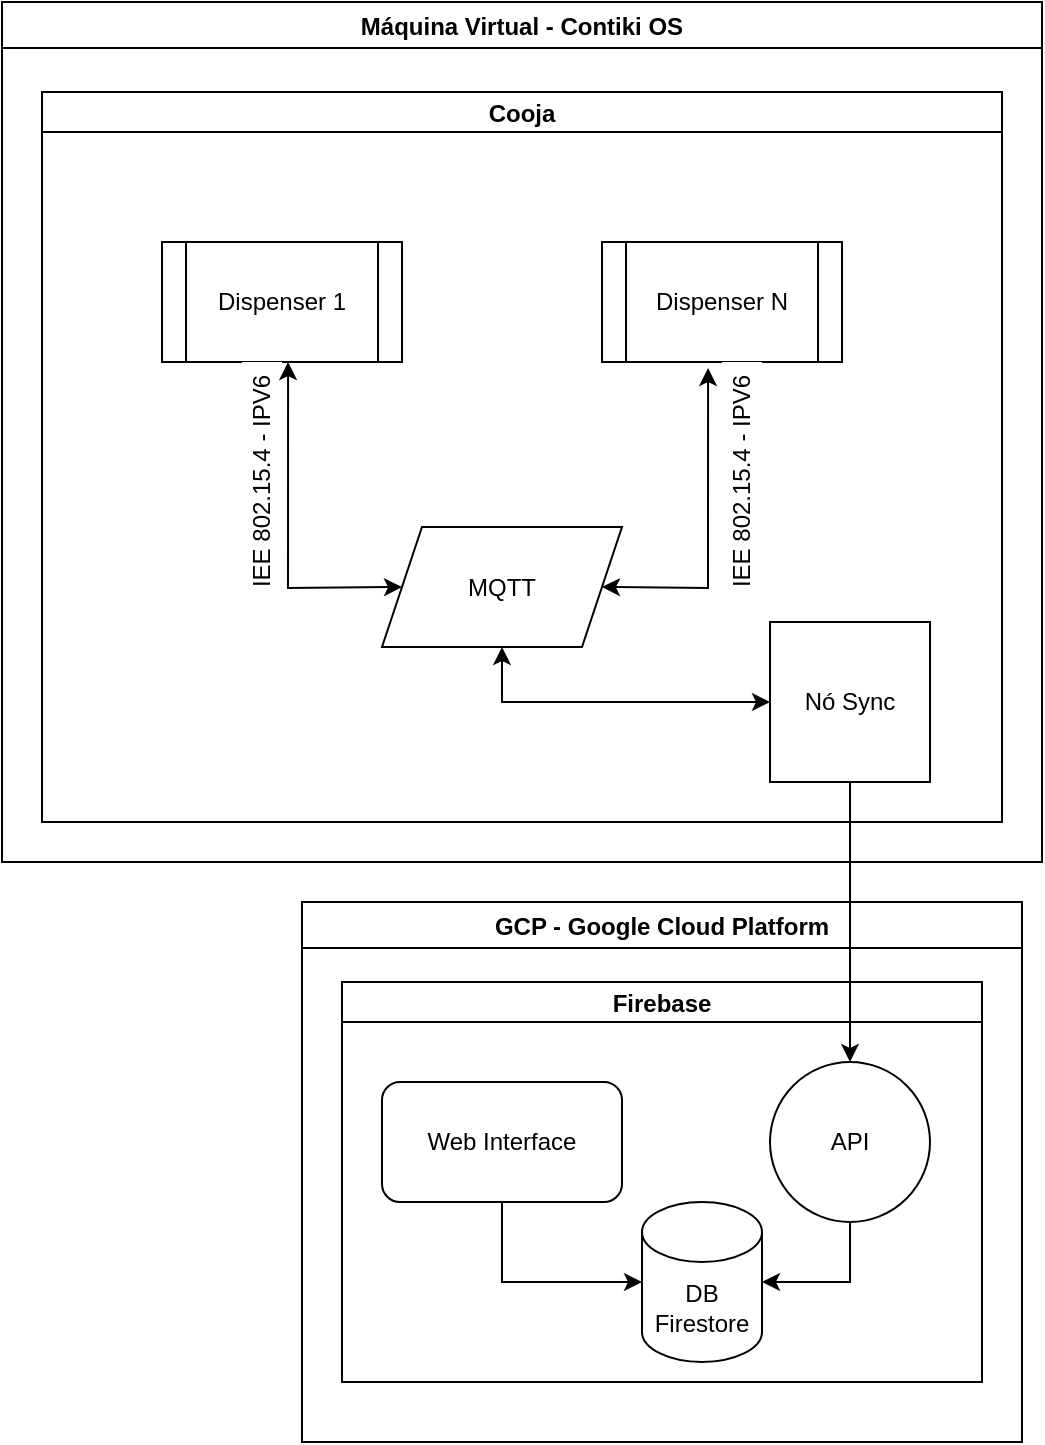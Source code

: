 <mxfile version="15.6.6" type="github">
  <diagram id="C5RBs43oDa-KdzZeNtuy" name="Page-1">
    <mxGraphModel dx="2064" dy="836" grid="1" gridSize="10" guides="1" tooltips="1" connect="1" arrows="1" fold="1" page="1" pageScale="1" pageWidth="827" pageHeight="1169" math="0" shadow="0">
      <root>
        <mxCell id="WIyWlLk6GJQsqaUBKTNV-0" />
        <mxCell id="WIyWlLk6GJQsqaUBKTNV-1" parent="WIyWlLk6GJQsqaUBKTNV-0" />
        <mxCell id="zSGzg84ixzhKEyaKmv-p-1" value="Máquina Virtual - Contiki OS" style="swimlane;fontColor=default;strokeColor=default;fillColor=default;" vertex="1" parent="WIyWlLk6GJQsqaUBKTNV-1">
          <mxGeometry x="30" y="10" width="520" height="430" as="geometry" />
        </mxCell>
        <mxCell id="zSGzg84ixzhKEyaKmv-p-2" value="Cooja" style="swimlane;fontColor=default;strokeColor=default;fillColor=default;startSize=20;" vertex="1" parent="zSGzg84ixzhKEyaKmv-p-1">
          <mxGeometry x="20" y="45" width="480" height="365" as="geometry" />
        </mxCell>
        <mxCell id="zSGzg84ixzhKEyaKmv-p-3" value="Dispenser 1" style="shape=process;whiteSpace=wrap;html=1;backgroundOutline=1;fontColor=default;strokeColor=default;fillColor=default;" vertex="1" parent="zSGzg84ixzhKEyaKmv-p-2">
          <mxGeometry x="60" y="75" width="120" height="60" as="geometry" />
        </mxCell>
        <mxCell id="zSGzg84ixzhKEyaKmv-p-4" value="Dispenser N" style="shape=process;whiteSpace=wrap;html=1;backgroundOutline=1;fontColor=default;strokeColor=default;fillColor=default;" vertex="1" parent="zSGzg84ixzhKEyaKmv-p-2">
          <mxGeometry x="280" y="75" width="120" height="60" as="geometry" />
        </mxCell>
        <mxCell id="zSGzg84ixzhKEyaKmv-p-5" value="MQTT" style="shape=parallelogram;perimeter=parallelogramPerimeter;whiteSpace=wrap;html=1;fixedSize=1;fontColor=default;strokeColor=default;fillColor=default;" vertex="1" parent="zSGzg84ixzhKEyaKmv-p-2">
          <mxGeometry x="170" y="217.5" width="120" height="60" as="geometry" />
        </mxCell>
        <mxCell id="zSGzg84ixzhKEyaKmv-p-9" value="IEE 802.15.4 - IPV6" style="text;html=1;align=center;verticalAlign=middle;resizable=0;points=[];autosize=1;strokeColor=none;fillColor=default;fontColor=default;rotation=-90;" vertex="1" parent="zSGzg84ixzhKEyaKmv-p-2">
          <mxGeometry x="290" y="185" width="120" height="20" as="geometry" />
        </mxCell>
        <mxCell id="zSGzg84ixzhKEyaKmv-p-10" value="IEE 802.15.4 - IPV6" style="text;html=1;align=center;verticalAlign=middle;resizable=0;points=[];autosize=1;strokeColor=none;fillColor=default;fontColor=default;rotation=-90;" vertex="1" parent="zSGzg84ixzhKEyaKmv-p-2">
          <mxGeometry x="50" y="185" width="120" height="20" as="geometry" />
        </mxCell>
        <mxCell id="zSGzg84ixzhKEyaKmv-p-15" value="" style="endArrow=classic;startArrow=classic;html=1;rounded=0;labelBackgroundColor=default;fontColor=default;strokeColor=default;fillColor=default;entryX=0.442;entryY=1.05;entryDx=0;entryDy=0;entryPerimeter=0;exitX=1;exitY=0.5;exitDx=0;exitDy=0;" edge="1" parent="zSGzg84ixzhKEyaKmv-p-2" source="zSGzg84ixzhKEyaKmv-p-5" target="zSGzg84ixzhKEyaKmv-p-4">
          <mxGeometry width="50" height="50" relative="1" as="geometry">
            <mxPoint x="260" y="217.5" as="sourcePoint" />
            <mxPoint x="310" y="167.5" as="targetPoint" />
            <Array as="points">
              <mxPoint x="333" y="248" />
            </Array>
          </mxGeometry>
        </mxCell>
        <mxCell id="zSGzg84ixzhKEyaKmv-p-16" value="" style="endArrow=classic;startArrow=classic;html=1;rounded=0;labelBackgroundColor=default;fontColor=default;strokeColor=default;fillColor=default;entryX=0.442;entryY=1.05;entryDx=0;entryDy=0;entryPerimeter=0;exitX=0;exitY=0.5;exitDx=0;exitDy=0;" edge="1" parent="zSGzg84ixzhKEyaKmv-p-2" source="zSGzg84ixzhKEyaKmv-p-5">
          <mxGeometry width="50" height="50" relative="1" as="geometry">
            <mxPoint x="70" y="244.5" as="sourcePoint" />
            <mxPoint x="123.04" y="135" as="targetPoint" />
            <Array as="points">
              <mxPoint x="123" y="248" />
            </Array>
          </mxGeometry>
        </mxCell>
        <mxCell id="zSGzg84ixzhKEyaKmv-p-18" style="edgeStyle=orthogonalEdgeStyle;rounded=0;orthogonalLoop=1;jettySize=auto;html=1;entryX=0.5;entryY=1;entryDx=0;entryDy=0;labelBackgroundColor=default;fontColor=default;strokeColor=default;fillColor=default;startArrow=classic;startFill=1;" edge="1" parent="zSGzg84ixzhKEyaKmv-p-2" source="zSGzg84ixzhKEyaKmv-p-17" target="zSGzg84ixzhKEyaKmv-p-5">
          <mxGeometry relative="1" as="geometry" />
        </mxCell>
        <mxCell id="zSGzg84ixzhKEyaKmv-p-17" value="Nó Sync" style="whiteSpace=wrap;html=1;aspect=fixed;fontColor=default;strokeColor=default;fillColor=default;" vertex="1" parent="zSGzg84ixzhKEyaKmv-p-2">
          <mxGeometry x="364" y="265" width="80" height="80" as="geometry" />
        </mxCell>
        <mxCell id="zSGzg84ixzhKEyaKmv-p-30" value="GCP - Google Cloud Platform" style="swimlane;fontColor=default;strokeColor=default;fillColor=default;" vertex="1" parent="WIyWlLk6GJQsqaUBKTNV-1">
          <mxGeometry x="180" y="460" width="360" height="270" as="geometry" />
        </mxCell>
        <mxCell id="zSGzg84ixzhKEyaKmv-p-31" value="Firebase" style="swimlane;fontColor=default;strokeColor=default;fillColor=default;startSize=20;" vertex="1" parent="zSGzg84ixzhKEyaKmv-p-30">
          <mxGeometry x="20" y="40" width="320" height="200" as="geometry" />
        </mxCell>
        <mxCell id="zSGzg84ixzhKEyaKmv-p-42" value="Web Interface" style="rounded=1;whiteSpace=wrap;html=1;fontColor=default;strokeColor=default;fillColor=default;labelBackgroundColor=default;" vertex="1" parent="zSGzg84ixzhKEyaKmv-p-31">
          <mxGeometry x="20" y="50" width="120" height="60" as="geometry" />
        </mxCell>
        <mxCell id="zSGzg84ixzhKEyaKmv-p-43" value="DB&lt;br&gt;Firestore" style="shape=cylinder3;whiteSpace=wrap;html=1;boundedLbl=1;backgroundOutline=1;size=15;fontColor=default;strokeColor=default;fillColor=default;labelBackgroundColor=default;" vertex="1" parent="zSGzg84ixzhKEyaKmv-p-31">
          <mxGeometry x="150" y="110" width="60" height="80" as="geometry" />
        </mxCell>
        <mxCell id="zSGzg84ixzhKEyaKmv-p-44" style="edgeStyle=orthogonalEdgeStyle;rounded=0;orthogonalLoop=1;jettySize=auto;html=1;entryX=0;entryY=0.5;entryDx=0;entryDy=0;entryPerimeter=0;labelBackgroundColor=default;fontColor=default;startArrow=none;startFill=0;strokeColor=default;fillColor=default;exitX=0.5;exitY=1;exitDx=0;exitDy=0;" edge="1" parent="zSGzg84ixzhKEyaKmv-p-31" source="zSGzg84ixzhKEyaKmv-p-42" target="zSGzg84ixzhKEyaKmv-p-43">
          <mxGeometry relative="1" as="geometry" />
        </mxCell>
        <mxCell id="zSGzg84ixzhKEyaKmv-p-47" style="edgeStyle=orthogonalEdgeStyle;rounded=0;orthogonalLoop=1;jettySize=auto;html=1;entryX=1;entryY=0.5;entryDx=0;entryDy=0;entryPerimeter=0;labelBackgroundColor=default;fontColor=default;startArrow=none;startFill=0;strokeColor=default;fillColor=default;exitX=0.5;exitY=1;exitDx=0;exitDy=0;" edge="1" parent="zSGzg84ixzhKEyaKmv-p-31" source="zSGzg84ixzhKEyaKmv-p-45" target="zSGzg84ixzhKEyaKmv-p-43">
          <mxGeometry relative="1" as="geometry" />
        </mxCell>
        <mxCell id="zSGzg84ixzhKEyaKmv-p-45" value="API" style="ellipse;whiteSpace=wrap;html=1;aspect=fixed;fontColor=default;strokeColor=default;fillColor=default;labelBackgroundColor=default;" vertex="1" parent="zSGzg84ixzhKEyaKmv-p-31">
          <mxGeometry x="214" y="40" width="80" height="80" as="geometry" />
        </mxCell>
        <mxCell id="zSGzg84ixzhKEyaKmv-p-41" style="edgeStyle=orthogonalEdgeStyle;rounded=0;orthogonalLoop=1;jettySize=auto;html=1;exitX=0.5;exitY=1;exitDx=0;exitDy=0;entryX=0.5;entryY=0;entryDx=0;entryDy=0;labelBackgroundColor=default;fontColor=default;startArrow=none;startFill=0;strokeColor=default;fillColor=default;" edge="1" parent="WIyWlLk6GJQsqaUBKTNV-1" source="zSGzg84ixzhKEyaKmv-p-17" target="zSGzg84ixzhKEyaKmv-p-45">
          <mxGeometry relative="1" as="geometry" />
        </mxCell>
      </root>
    </mxGraphModel>
  </diagram>
</mxfile>
